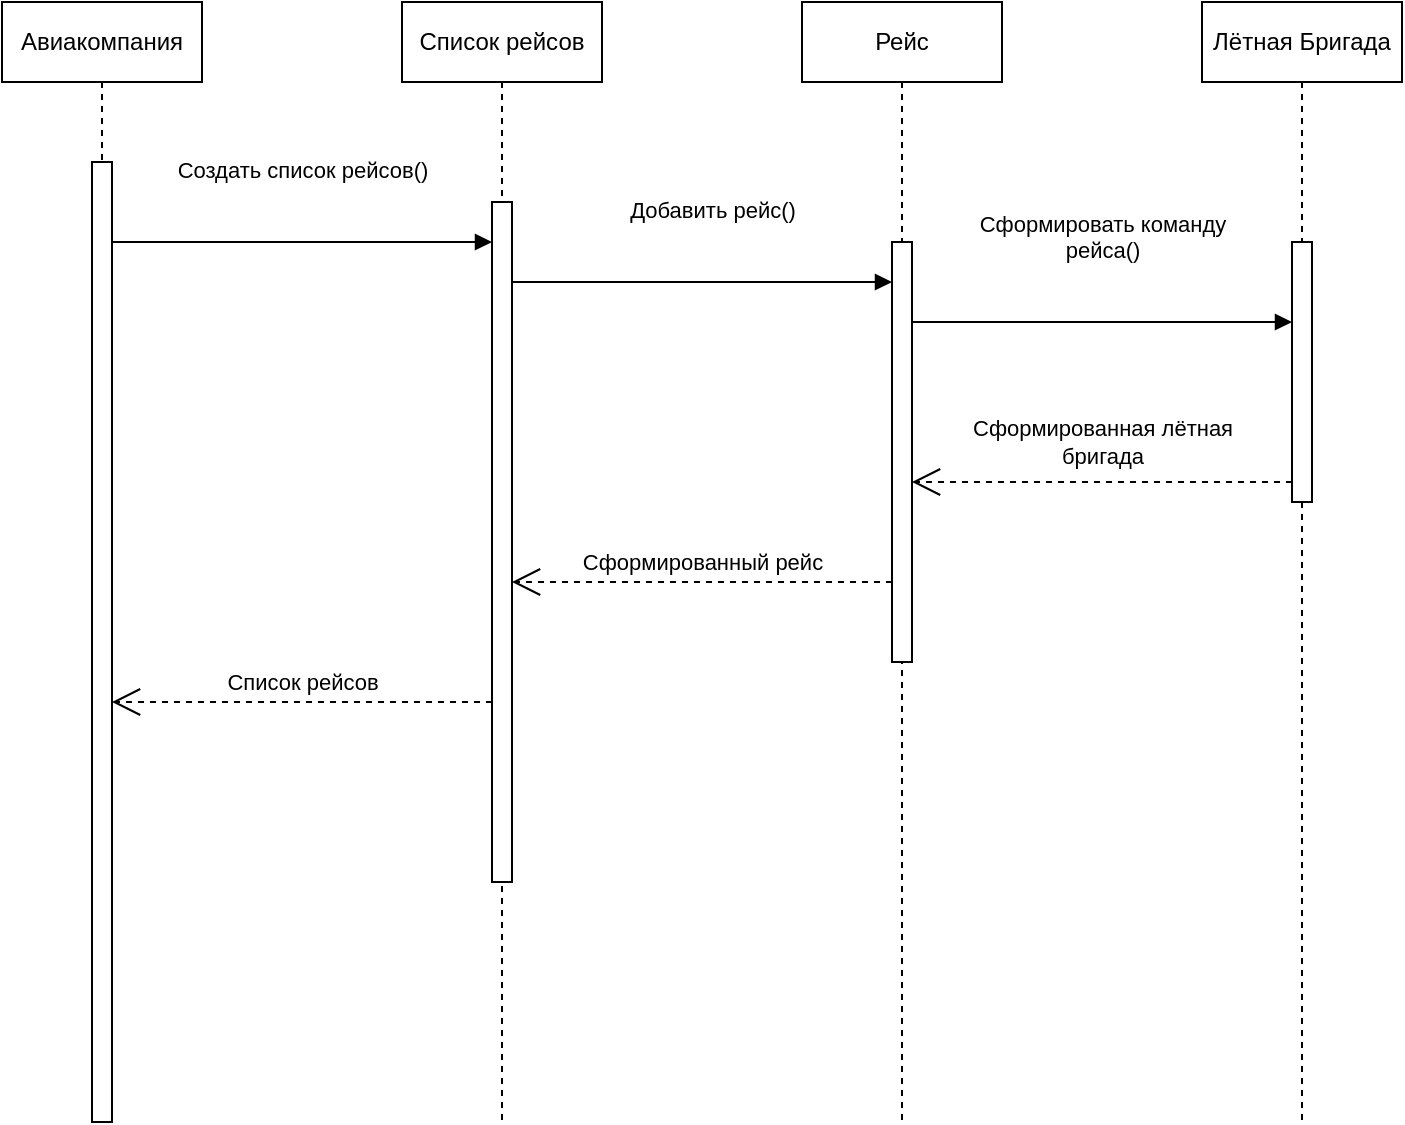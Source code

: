 <mxfile version="20.3.0" type="device"><diagram name="Page-1" id="9361dd3d-8414-5efd-6122-117bd74ce7a7"><mxGraphModel dx="1511" dy="1792" grid="1" gridSize="10" guides="1" tooltips="1" connect="1" arrows="1" fold="1" page="0" pageScale="1.5" pageWidth="826" pageHeight="1169" background="none" math="0" shadow="0"><root><mxCell id="0"/><mxCell id="1" parent="0"/><mxCell id="BLXfVU64NyLrh5Zmj3Sc-95" value="" style="html=1;points=[];perimeter=orthogonalPerimeter;" vertex="1" parent="1"><mxGeometry x="-595" y="-160" width="10" height="480" as="geometry"/></mxCell><mxCell id="BLXfVU64NyLrh5Zmj3Sc-107" value="Авиакомпания" style="shape=umlLifeline;perimeter=lifelinePerimeter;whiteSpace=wrap;html=1;container=1;collapsible=0;recursiveResize=0;outlineConnect=0;" vertex="1" parent="1"><mxGeometry x="-640" y="-240" width="100" height="80" as="geometry"/></mxCell><mxCell id="BLXfVU64NyLrh5Zmj3Sc-108" value="Список рейсов" style="shape=umlLifeline;perimeter=lifelinePerimeter;whiteSpace=wrap;html=1;container=1;collapsible=0;recursiveResize=0;outlineConnect=0;" vertex="1" parent="1"><mxGeometry x="-440" y="-240" width="100" height="560" as="geometry"/></mxCell><mxCell id="BLXfVU64NyLrh5Zmj3Sc-96" value="" style="html=1;points=[];perimeter=orthogonalPerimeter;" vertex="1" parent="BLXfVU64NyLrh5Zmj3Sc-108"><mxGeometry x="45" y="100" width="10" height="340" as="geometry"/></mxCell><mxCell id="BLXfVU64NyLrh5Zmj3Sc-109" value="Рейс" style="shape=umlLifeline;perimeter=lifelinePerimeter;whiteSpace=wrap;html=1;container=1;collapsible=0;recursiveResize=0;outlineConnect=0;" vertex="1" parent="1"><mxGeometry x="-240" y="-240" width="100" height="560" as="geometry"/></mxCell><mxCell id="BLXfVU64NyLrh5Zmj3Sc-97" value="" style="html=1;points=[];perimeter=orthogonalPerimeter;" vertex="1" parent="BLXfVU64NyLrh5Zmj3Sc-109"><mxGeometry x="45" y="120" width="10" height="210" as="geometry"/></mxCell><mxCell id="BLXfVU64NyLrh5Zmj3Sc-110" value="Лётная Бригада" style="shape=umlLifeline;perimeter=lifelinePerimeter;whiteSpace=wrap;html=1;container=1;collapsible=0;recursiveResize=0;outlineConnect=0;" vertex="1" parent="1"><mxGeometry x="-40" y="-240" width="100" height="560" as="geometry"/></mxCell><mxCell id="BLXfVU64NyLrh5Zmj3Sc-98" value="" style="html=1;points=[];perimeter=orthogonalPerimeter;" vertex="1" parent="BLXfVU64NyLrh5Zmj3Sc-110"><mxGeometry x="45" y="120" width="10" height="130" as="geometry"/></mxCell><mxCell id="BLXfVU64NyLrh5Zmj3Sc-118" value="Сформированная лётная &lt;br&gt;бригада" style="endArrow=open;endSize=12;dashed=1;html=1;rounded=0;" edge="1" parent="1" source="BLXfVU64NyLrh5Zmj3Sc-98"><mxGeometry y="-20" width="160" relative="1" as="geometry"><mxPoint x="-130" y="20" as="sourcePoint"/><mxPoint x="-185" y="-2.274e-13" as="targetPoint"/><Array as="points"><mxPoint x="-80"/></Array><mxPoint as="offset"/></mxGeometry></mxCell><mxCell id="BLXfVU64NyLrh5Zmj3Sc-120" value="Сформированный рейс" style="endArrow=open;endSize=12;dashed=1;html=1;rounded=0;" edge="1" parent="1" source="BLXfVU64NyLrh5Zmj3Sc-97" target="BLXfVU64NyLrh5Zmj3Sc-96"><mxGeometry y="-10" width="160" relative="1" as="geometry"><mxPoint x="-340" y="130" as="sourcePoint"/><mxPoint x="-320" y="80" as="targetPoint"/><Array as="points"><mxPoint x="-250" y="50"/></Array><mxPoint as="offset"/></mxGeometry></mxCell><mxCell id="BLXfVU64NyLrh5Zmj3Sc-123" value="Список рейсов" style="endArrow=open;endSize=12;dashed=1;html=1;rounded=0;" edge="1" parent="1" source="BLXfVU64NyLrh5Zmj3Sc-96" target="BLXfVU64NyLrh5Zmj3Sc-95"><mxGeometry y="-10" width="160" relative="1" as="geometry"><mxPoint x="-550" y="170" as="sourcePoint"/><mxPoint x="-390" y="170" as="targetPoint"/><Array as="points"><mxPoint x="-490" y="110"/></Array><mxPoint as="offset"/></mxGeometry></mxCell><mxCell id="BLXfVU64NyLrh5Zmj3Sc-126" value="&#10;&lt;span style=&quot;color: rgb(0, 0, 0); font-family: Helvetica; font-size: 11px; font-style: normal; font-variant-ligatures: normal; font-variant-caps: normal; font-weight: 400; letter-spacing: normal; orphans: 2; text-align: center; text-indent: 0px; text-transform: none; widows: 2; word-spacing: 0px; -webkit-text-stroke-width: 0px; background-color: rgb(255, 255, 255); text-decoration-thickness: initial; text-decoration-style: initial; text-decoration-color: initial; float: none; display: inline !important;&quot;&gt;Создать список рейсов()&lt;/span&gt;&#10;&#10;" style="html=1;verticalAlign=bottom;endArrow=block;rounded=0;" edge="1" parent="1" source="BLXfVU64NyLrh5Zmj3Sc-95" target="BLXfVU64NyLrh5Zmj3Sc-96"><mxGeometry width="80" relative="1" as="geometry"><mxPoint x="-540" y="-80" as="sourcePoint"/><mxPoint x="-460" y="-60" as="targetPoint"/><Array as="points"><mxPoint x="-490" y="-120"/></Array><mxPoint as="offset"/></mxGeometry></mxCell><mxCell id="BLXfVU64NyLrh5Zmj3Sc-130" value="&#10;&lt;span style=&quot;color: rgb(0, 0, 0); font-family: Helvetica; font-size: 11px; font-style: normal; font-variant-ligatures: normal; font-variant-caps: normal; font-weight: 400; letter-spacing: normal; orphans: 2; text-align: center; text-indent: 0px; text-transform: none; widows: 2; word-spacing: 0px; -webkit-text-stroke-width: 0px; background-color: rgb(255, 255, 255); text-decoration-thickness: initial; text-decoration-style: initial; text-decoration-color: initial; float: none; display: inline !important;&quot;&gt;Добавить рейс()&lt;/span&gt;&#10;&#10;" style="html=1;verticalAlign=bottom;endArrow=block;rounded=0;" edge="1" parent="1" source="BLXfVU64NyLrh5Zmj3Sc-96" target="BLXfVU64NyLrh5Zmj3Sc-97"><mxGeometry x="0.053" width="80" relative="1" as="geometry"><mxPoint x="-340" y="-50" as="sourcePoint"/><mxPoint x="-260" y="-50" as="targetPoint"/><Array as="points"><mxPoint x="-300" y="-100"/></Array><mxPoint as="offset"/></mxGeometry></mxCell><mxCell id="BLXfVU64NyLrh5Zmj3Sc-133" value="&#10;&lt;span style=&quot;color: rgb(0, 0, 0); font-family: Helvetica; font-size: 11px; font-style: normal; font-variant-ligatures: normal; font-variant-caps: normal; font-weight: 400; letter-spacing: normal; orphans: 2; text-align: center; text-indent: 0px; text-transform: none; widows: 2; word-spacing: 0px; -webkit-text-stroke-width: 0px; background-color: rgb(255, 255, 255); text-decoration-thickness: initial; text-decoration-style: initial; text-decoration-color: initial; float: none; display: inline !important;&quot;&gt;Сформировать команду&lt;/span&gt;&lt;br style=&quot;color: rgb(0, 0, 0); font-family: Helvetica; font-size: 11px; font-style: normal; font-variant-ligatures: normal; font-variant-caps: normal; font-weight: 400; letter-spacing: normal; orphans: 2; text-align: center; text-indent: 0px; text-transform: none; widows: 2; word-spacing: 0px; -webkit-text-stroke-width: 0px; text-decoration-thickness: initial; text-decoration-style: initial; text-decoration-color: initial;&quot;&gt;&lt;span style=&quot;color: rgb(0, 0, 0); font-family: Helvetica; font-size: 11px; font-style: normal; font-variant-ligatures: normal; font-variant-caps: normal; font-weight: 400; letter-spacing: normal; orphans: 2; text-align: center; text-indent: 0px; text-transform: none; widows: 2; word-spacing: 0px; -webkit-text-stroke-width: 0px; background-color: rgb(255, 255, 255); text-decoration-thickness: initial; text-decoration-style: initial; text-decoration-color: initial; float: none; display: inline !important;&quot;&gt;рейса()&lt;/span&gt;&#10;&#10;" style="html=1;verticalAlign=bottom;endArrow=block;rounded=0;" edge="1" parent="1" source="BLXfVU64NyLrh5Zmj3Sc-97" target="BLXfVU64NyLrh5Zmj3Sc-98"><mxGeometry width="80" relative="1" as="geometry"><mxPoint x="-150" y="-130" as="sourcePoint"/><mxPoint x="41.31" y="-52.01" as="targetPoint"/><Array as="points"><mxPoint x="-80" y="-80"/></Array><mxPoint as="offset"/></mxGeometry></mxCell></root></mxGraphModel></diagram></mxfile>